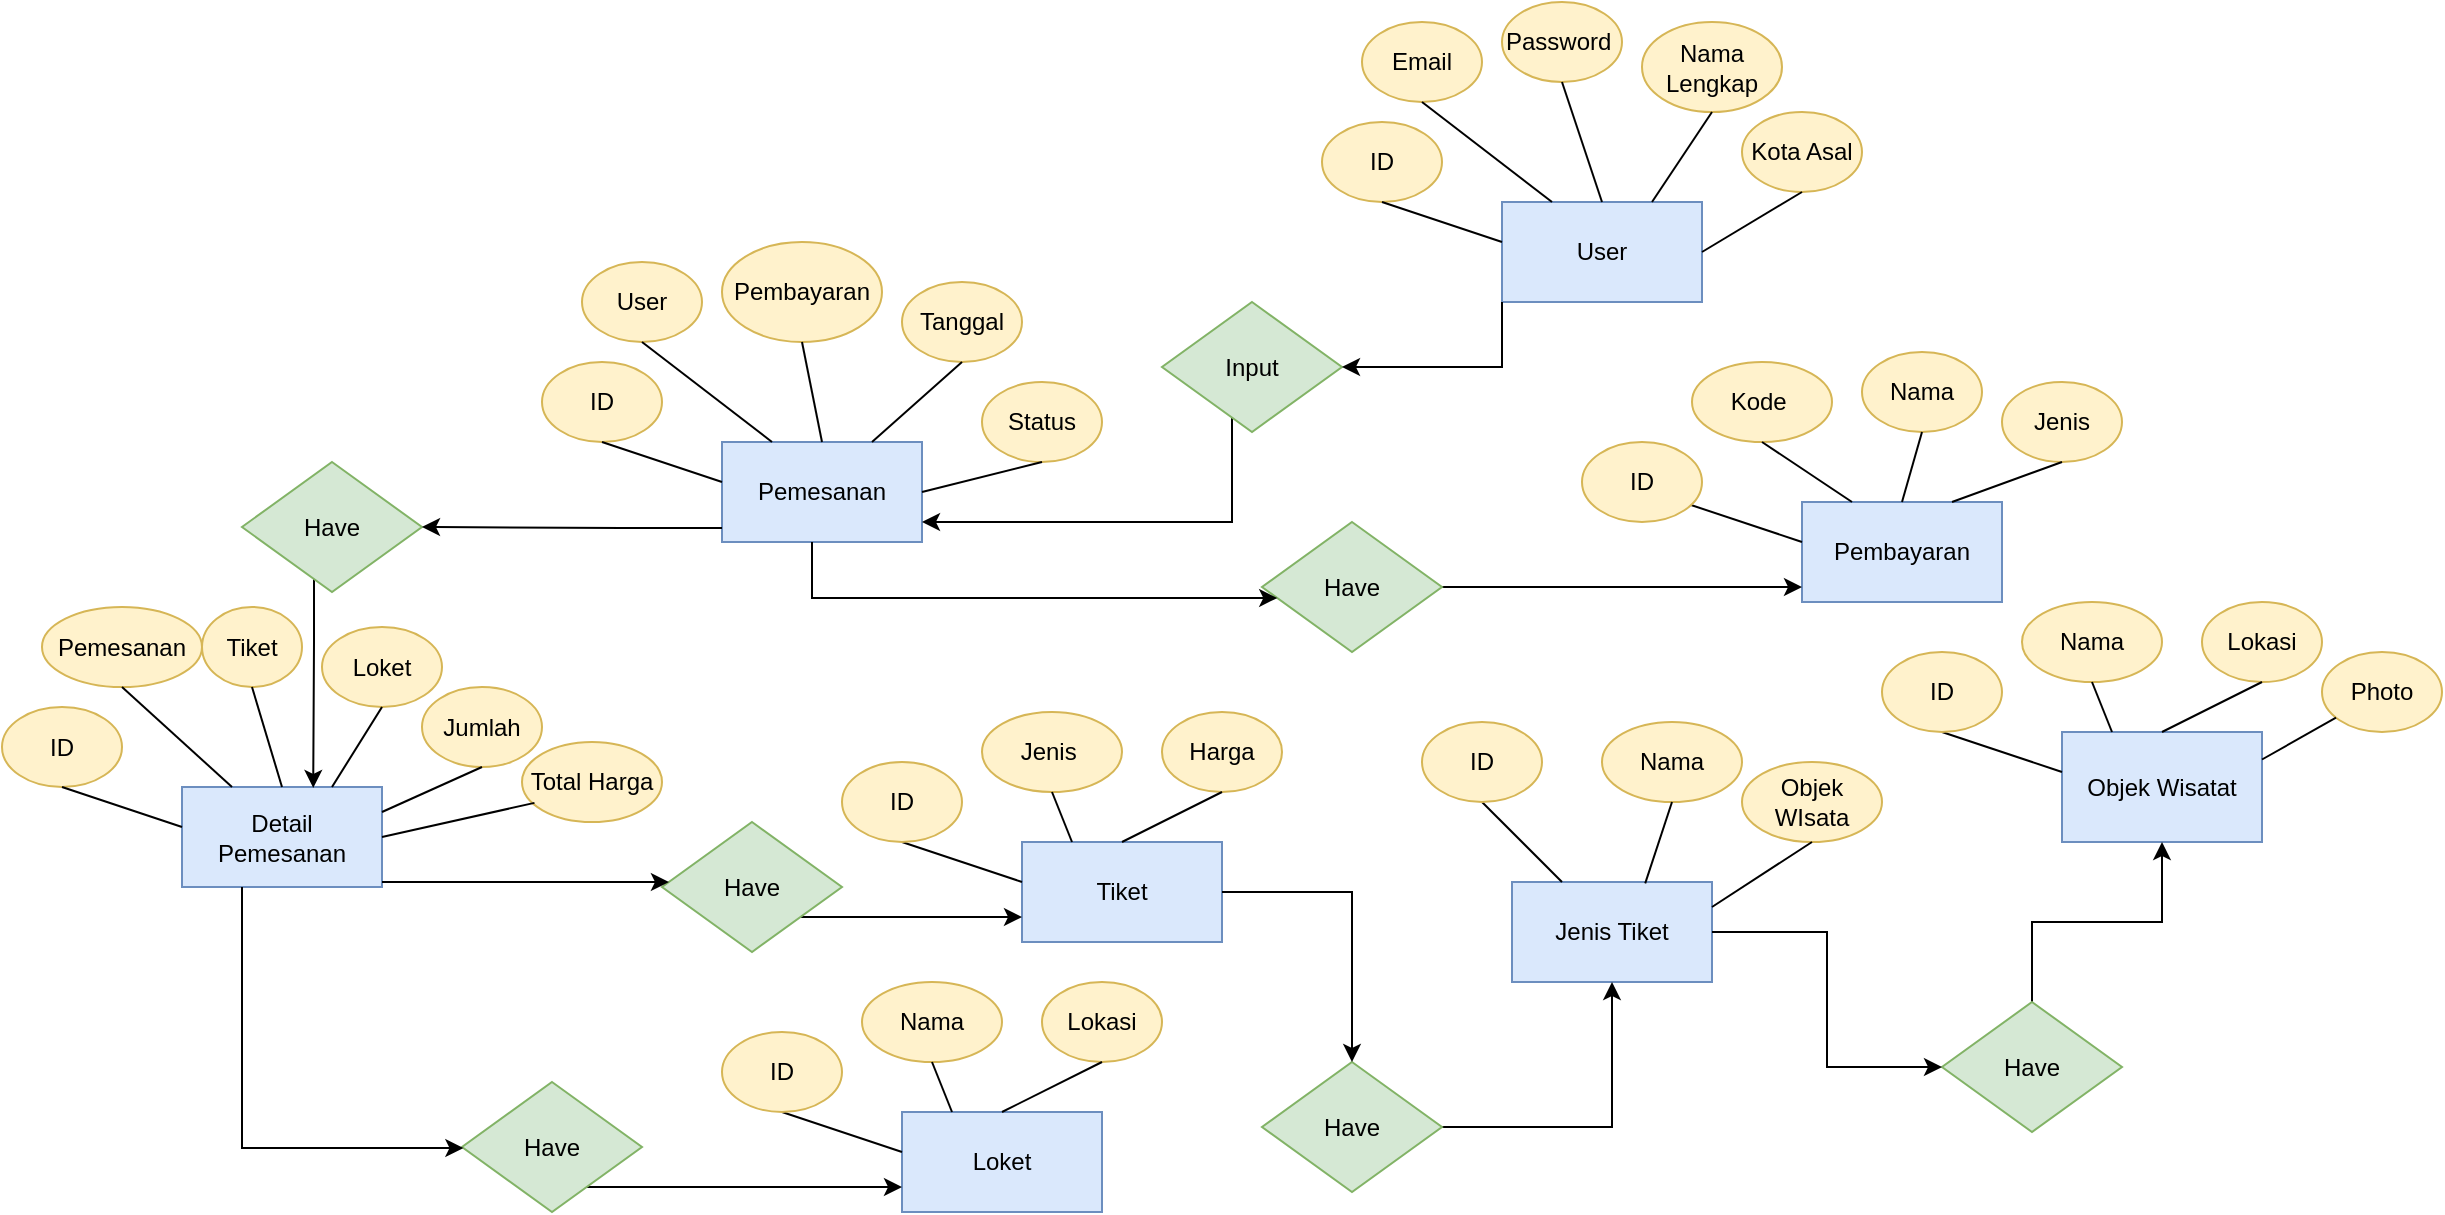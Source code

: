 <mxfile version="16.6.5" type="github">
  <diagram id="j8hH8sKVagVKqA5dfhY7" name="Page-1">
    <mxGraphModel dx="2022" dy="676" grid="1" gridSize="10" guides="1" tooltips="1" connect="1" arrows="1" fold="1" page="1" pageScale="1" pageWidth="850" pageHeight="1100" math="0" shadow="0">
      <root>
        <mxCell id="0" />
        <mxCell id="1" parent="0" />
        <mxCell id="W3wjdCMDfVjSHLRFUQLs-86" value="" style="group" vertex="1" connectable="0" parent="1">
          <mxGeometry x="500" y="130" width="270" height="150" as="geometry" />
        </mxCell>
        <mxCell id="W3wjdCMDfVjSHLRFUQLs-15" value="Email" style="ellipse;whiteSpace=wrap;html=1;fillColor=#fff2cc;strokeColor=#d6b656;" vertex="1" parent="W3wjdCMDfVjSHLRFUQLs-86">
          <mxGeometry x="20" y="10" width="60" height="40" as="geometry" />
        </mxCell>
        <mxCell id="W3wjdCMDfVjSHLRFUQLs-16" value="User" style="rounded=0;whiteSpace=wrap;html=1;fillColor=#dae8fc;strokeColor=#6c8ebf;" vertex="1" parent="W3wjdCMDfVjSHLRFUQLs-86">
          <mxGeometry x="90" y="100" width="100" height="50" as="geometry" />
        </mxCell>
        <mxCell id="W3wjdCMDfVjSHLRFUQLs-17" value="" style="endArrow=none;html=1;rounded=0;exitX=0.25;exitY=0;exitDx=0;exitDy=0;entryX=0.5;entryY=1;entryDx=0;entryDy=0;" edge="1" source="W3wjdCMDfVjSHLRFUQLs-16" target="W3wjdCMDfVjSHLRFUQLs-15" parent="W3wjdCMDfVjSHLRFUQLs-86">
          <mxGeometry relative="1" as="geometry">
            <mxPoint x="220" y="170" as="sourcePoint" />
            <mxPoint x="380" y="170" as="targetPoint" />
          </mxGeometry>
        </mxCell>
        <mxCell id="W3wjdCMDfVjSHLRFUQLs-18" value="Password&amp;nbsp;" style="ellipse;whiteSpace=wrap;html=1;fillColor=#fff2cc;strokeColor=#d6b656;" vertex="1" parent="W3wjdCMDfVjSHLRFUQLs-86">
          <mxGeometry x="90" width="60" height="40" as="geometry" />
        </mxCell>
        <mxCell id="W3wjdCMDfVjSHLRFUQLs-19" value="" style="endArrow=none;html=1;rounded=0;exitX=0.5;exitY=0;exitDx=0;exitDy=0;entryX=0.5;entryY=1;entryDx=0;entryDy=0;" edge="1" source="W3wjdCMDfVjSHLRFUQLs-16" target="W3wjdCMDfVjSHLRFUQLs-18" parent="W3wjdCMDfVjSHLRFUQLs-86">
          <mxGeometry relative="1" as="geometry">
            <mxPoint x="125" y="110" as="sourcePoint" />
            <mxPoint x="390" y="180" as="targetPoint" />
          </mxGeometry>
        </mxCell>
        <mxCell id="W3wjdCMDfVjSHLRFUQLs-20" value="Kota Asal" style="ellipse;whiteSpace=wrap;html=1;fillColor=#fff2cc;strokeColor=#d6b656;" vertex="1" parent="W3wjdCMDfVjSHLRFUQLs-86">
          <mxGeometry x="210" y="55" width="60" height="40" as="geometry" />
        </mxCell>
        <mxCell id="W3wjdCMDfVjSHLRFUQLs-21" value="" style="endArrow=none;html=1;rounded=0;exitX=1;exitY=0.5;exitDx=0;exitDy=0;entryX=0.5;entryY=1;entryDx=0;entryDy=0;" edge="1" source="W3wjdCMDfVjSHLRFUQLs-16" target="W3wjdCMDfVjSHLRFUQLs-20" parent="W3wjdCMDfVjSHLRFUQLs-86">
          <mxGeometry relative="1" as="geometry">
            <mxPoint x="145" y="130" as="sourcePoint" />
            <mxPoint x="410" y="200" as="targetPoint" />
          </mxGeometry>
        </mxCell>
        <mxCell id="W3wjdCMDfVjSHLRFUQLs-22" value="ID" style="ellipse;whiteSpace=wrap;html=1;fillColor=#fff2cc;strokeColor=#d6b656;" vertex="1" parent="W3wjdCMDfVjSHLRFUQLs-86">
          <mxGeometry y="60" width="60" height="40" as="geometry" />
        </mxCell>
        <mxCell id="W3wjdCMDfVjSHLRFUQLs-23" value="" style="endArrow=none;html=1;rounded=0;entryX=0.5;entryY=1;entryDx=0;entryDy=0;" edge="1" target="W3wjdCMDfVjSHLRFUQLs-22" parent="W3wjdCMDfVjSHLRFUQLs-86">
          <mxGeometry relative="1" as="geometry">
            <mxPoint x="90" y="120" as="sourcePoint" />
            <mxPoint x="420" y="210" as="targetPoint" />
          </mxGeometry>
        </mxCell>
        <mxCell id="W3wjdCMDfVjSHLRFUQLs-24" value="Nama Lengkap" style="ellipse;whiteSpace=wrap;html=1;fillColor=#fff2cc;strokeColor=#d6b656;" vertex="1" parent="W3wjdCMDfVjSHLRFUQLs-86">
          <mxGeometry x="160" y="10" width="70" height="45" as="geometry" />
        </mxCell>
        <mxCell id="W3wjdCMDfVjSHLRFUQLs-25" value="" style="endArrow=none;html=1;rounded=0;exitX=0.75;exitY=0;exitDx=0;exitDy=0;entryX=0.5;entryY=1;entryDx=0;entryDy=0;startArrow=none;" edge="1" source="W3wjdCMDfVjSHLRFUQLs-16" target="W3wjdCMDfVjSHLRFUQLs-24" parent="W3wjdCMDfVjSHLRFUQLs-86">
          <mxGeometry relative="1" as="geometry">
            <mxPoint x="166.584" y="42.111" as="sourcePoint" />
            <mxPoint x="460" y="150" as="targetPoint" />
          </mxGeometry>
        </mxCell>
        <mxCell id="W3wjdCMDfVjSHLRFUQLs-87" value="" style="group" vertex="1" connectable="0" parent="1">
          <mxGeometry x="630" y="305" width="270" height="125" as="geometry" />
        </mxCell>
        <mxCell id="W3wjdCMDfVjSHLRFUQLs-40" value="Kode&amp;nbsp;" style="ellipse;whiteSpace=wrap;html=1;fillColor=#fff2cc;strokeColor=#d6b656;" vertex="1" parent="W3wjdCMDfVjSHLRFUQLs-87">
          <mxGeometry x="55" y="5" width="70" height="40" as="geometry" />
        </mxCell>
        <mxCell id="W3wjdCMDfVjSHLRFUQLs-41" value="Pembayaran" style="rounded=0;whiteSpace=wrap;html=1;fillColor=#dae8fc;strokeColor=#6c8ebf;" vertex="1" parent="W3wjdCMDfVjSHLRFUQLs-87">
          <mxGeometry x="110" y="75" width="100" height="50" as="geometry" />
        </mxCell>
        <mxCell id="W3wjdCMDfVjSHLRFUQLs-42" value="" style="endArrow=none;html=1;rounded=0;exitX=0.25;exitY=0;exitDx=0;exitDy=0;entryX=0.5;entryY=1;entryDx=0;entryDy=0;" edge="1" parent="W3wjdCMDfVjSHLRFUQLs-87" source="W3wjdCMDfVjSHLRFUQLs-41" target="W3wjdCMDfVjSHLRFUQLs-40">
          <mxGeometry relative="1" as="geometry">
            <mxPoint x="240" y="145" as="sourcePoint" />
            <mxPoint x="400" y="145" as="targetPoint" />
          </mxGeometry>
        </mxCell>
        <mxCell id="W3wjdCMDfVjSHLRFUQLs-43" value="Nama" style="ellipse;whiteSpace=wrap;html=1;fillColor=#fff2cc;strokeColor=#d6b656;" vertex="1" parent="W3wjdCMDfVjSHLRFUQLs-87">
          <mxGeometry x="140" width="60" height="40" as="geometry" />
        </mxCell>
        <mxCell id="W3wjdCMDfVjSHLRFUQLs-44" value="" style="endArrow=none;html=1;rounded=0;exitX=0.5;exitY=0;exitDx=0;exitDy=0;entryX=0.5;entryY=1;entryDx=0;entryDy=0;" edge="1" parent="W3wjdCMDfVjSHLRFUQLs-87" source="W3wjdCMDfVjSHLRFUQLs-41" target="W3wjdCMDfVjSHLRFUQLs-43">
          <mxGeometry relative="1" as="geometry">
            <mxPoint x="145" y="85" as="sourcePoint" />
            <mxPoint x="410" y="155" as="targetPoint" />
          </mxGeometry>
        </mxCell>
        <mxCell id="W3wjdCMDfVjSHLRFUQLs-47" value="" style="endArrow=none;html=1;rounded=0;entryX=0.5;entryY=1;entryDx=0;entryDy=0;" edge="1" parent="W3wjdCMDfVjSHLRFUQLs-87">
          <mxGeometry relative="1" as="geometry">
            <mxPoint x="110" y="95" as="sourcePoint" />
            <mxPoint x="50" y="75" as="targetPoint" />
          </mxGeometry>
        </mxCell>
        <mxCell id="W3wjdCMDfVjSHLRFUQLs-48" value="Jenis" style="ellipse;whiteSpace=wrap;html=1;fillColor=#fff2cc;strokeColor=#d6b656;" vertex="1" parent="W3wjdCMDfVjSHLRFUQLs-87">
          <mxGeometry x="210" y="15" width="60" height="40" as="geometry" />
        </mxCell>
        <mxCell id="W3wjdCMDfVjSHLRFUQLs-49" value="" style="endArrow=none;html=1;rounded=0;exitX=0.75;exitY=0;exitDx=0;exitDy=0;entryX=0.5;entryY=1;entryDx=0;entryDy=0;startArrow=none;" edge="1" parent="W3wjdCMDfVjSHLRFUQLs-87" source="W3wjdCMDfVjSHLRFUQLs-41" target="W3wjdCMDfVjSHLRFUQLs-48">
          <mxGeometry relative="1" as="geometry">
            <mxPoint x="186.584" y="17.111" as="sourcePoint" />
            <mxPoint x="480" y="125" as="targetPoint" />
          </mxGeometry>
        </mxCell>
        <mxCell id="W3wjdCMDfVjSHLRFUQLs-50" value="ID" style="ellipse;whiteSpace=wrap;html=1;fillColor=#fff2cc;strokeColor=#d6b656;" vertex="1" parent="W3wjdCMDfVjSHLRFUQLs-87">
          <mxGeometry y="45" width="60" height="40" as="geometry" />
        </mxCell>
        <mxCell id="W3wjdCMDfVjSHLRFUQLs-88" value="" style="group" vertex="1" connectable="0" parent="1">
          <mxGeometry x="260" y="485" width="220" height="115" as="geometry" />
        </mxCell>
        <mxCell id="W3wjdCMDfVjSHLRFUQLs-51" value="Jenis&amp;nbsp;" style="ellipse;whiteSpace=wrap;html=1;fillColor=#fff2cc;strokeColor=#d6b656;" vertex="1" parent="W3wjdCMDfVjSHLRFUQLs-88">
          <mxGeometry x="70" width="70" height="40" as="geometry" />
        </mxCell>
        <mxCell id="W3wjdCMDfVjSHLRFUQLs-52" value="Tiket" style="rounded=0;whiteSpace=wrap;html=1;fillColor=#dae8fc;strokeColor=#6c8ebf;" vertex="1" parent="W3wjdCMDfVjSHLRFUQLs-88">
          <mxGeometry x="90" y="65" width="100" height="50" as="geometry" />
        </mxCell>
        <mxCell id="W3wjdCMDfVjSHLRFUQLs-53" value="" style="endArrow=none;html=1;rounded=0;exitX=0.25;exitY=0;exitDx=0;exitDy=0;entryX=0.5;entryY=1;entryDx=0;entryDy=0;" edge="1" parent="W3wjdCMDfVjSHLRFUQLs-88" source="W3wjdCMDfVjSHLRFUQLs-52" target="W3wjdCMDfVjSHLRFUQLs-51">
          <mxGeometry relative="1" as="geometry">
            <mxPoint x="220" y="135" as="sourcePoint" />
            <mxPoint x="380" y="135" as="targetPoint" />
          </mxGeometry>
        </mxCell>
        <mxCell id="W3wjdCMDfVjSHLRFUQLs-54" value="Harga" style="ellipse;whiteSpace=wrap;html=1;fillColor=#fff2cc;strokeColor=#d6b656;" vertex="1" parent="W3wjdCMDfVjSHLRFUQLs-88">
          <mxGeometry x="160" width="60" height="40" as="geometry" />
        </mxCell>
        <mxCell id="W3wjdCMDfVjSHLRFUQLs-55" value="" style="endArrow=none;html=1;rounded=0;exitX=0.5;exitY=0;exitDx=0;exitDy=0;entryX=0.5;entryY=1;entryDx=0;entryDy=0;" edge="1" parent="W3wjdCMDfVjSHLRFUQLs-88" source="W3wjdCMDfVjSHLRFUQLs-52" target="W3wjdCMDfVjSHLRFUQLs-54">
          <mxGeometry relative="1" as="geometry">
            <mxPoint x="125" y="75" as="sourcePoint" />
            <mxPoint x="390" y="145" as="targetPoint" />
          </mxGeometry>
        </mxCell>
        <mxCell id="W3wjdCMDfVjSHLRFUQLs-56" value="" style="endArrow=none;html=1;rounded=0;entryX=0.5;entryY=1;entryDx=0;entryDy=0;" edge="1" parent="W3wjdCMDfVjSHLRFUQLs-88">
          <mxGeometry relative="1" as="geometry">
            <mxPoint x="90" y="85" as="sourcePoint" />
            <mxPoint x="30" y="65" as="targetPoint" />
          </mxGeometry>
        </mxCell>
        <mxCell id="W3wjdCMDfVjSHLRFUQLs-59" value="ID" style="ellipse;whiteSpace=wrap;html=1;fillColor=#fff2cc;strokeColor=#d6b656;" vertex="1" parent="W3wjdCMDfVjSHLRFUQLs-88">
          <mxGeometry y="25" width="60" height="40" as="geometry" />
        </mxCell>
        <mxCell id="W3wjdCMDfVjSHLRFUQLs-91" value="" style="group" vertex="1" connectable="0" parent="1">
          <mxGeometry x="200" y="620" width="220" height="115" as="geometry" />
        </mxCell>
        <mxCell id="W3wjdCMDfVjSHLRFUQLs-68" value="Nama" style="ellipse;whiteSpace=wrap;html=1;fillColor=#fff2cc;strokeColor=#d6b656;" vertex="1" parent="W3wjdCMDfVjSHLRFUQLs-91">
          <mxGeometry x="70" width="70" height="40" as="geometry" />
        </mxCell>
        <mxCell id="W3wjdCMDfVjSHLRFUQLs-69" value="Loket" style="rounded=0;whiteSpace=wrap;html=1;fillColor=#dae8fc;strokeColor=#6c8ebf;" vertex="1" parent="W3wjdCMDfVjSHLRFUQLs-91">
          <mxGeometry x="90" y="65" width="100" height="50" as="geometry" />
        </mxCell>
        <mxCell id="W3wjdCMDfVjSHLRFUQLs-70" value="" style="endArrow=none;html=1;rounded=0;exitX=0.25;exitY=0;exitDx=0;exitDy=0;entryX=0.5;entryY=1;entryDx=0;entryDy=0;" edge="1" parent="W3wjdCMDfVjSHLRFUQLs-91" source="W3wjdCMDfVjSHLRFUQLs-69" target="W3wjdCMDfVjSHLRFUQLs-68">
          <mxGeometry relative="1" as="geometry">
            <mxPoint x="220" y="135" as="sourcePoint" />
            <mxPoint x="380" y="135" as="targetPoint" />
          </mxGeometry>
        </mxCell>
        <mxCell id="W3wjdCMDfVjSHLRFUQLs-71" value="Lokasi" style="ellipse;whiteSpace=wrap;html=1;fillColor=#fff2cc;strokeColor=#d6b656;" vertex="1" parent="W3wjdCMDfVjSHLRFUQLs-91">
          <mxGeometry x="160" width="60" height="40" as="geometry" />
        </mxCell>
        <mxCell id="W3wjdCMDfVjSHLRFUQLs-72" value="" style="endArrow=none;html=1;rounded=0;exitX=0.5;exitY=0;exitDx=0;exitDy=0;entryX=0.5;entryY=1;entryDx=0;entryDy=0;" edge="1" parent="W3wjdCMDfVjSHLRFUQLs-91" source="W3wjdCMDfVjSHLRFUQLs-69" target="W3wjdCMDfVjSHLRFUQLs-71">
          <mxGeometry relative="1" as="geometry">
            <mxPoint x="125" y="75" as="sourcePoint" />
            <mxPoint x="390" y="145" as="targetPoint" />
          </mxGeometry>
        </mxCell>
        <mxCell id="W3wjdCMDfVjSHLRFUQLs-73" value="" style="endArrow=none;html=1;rounded=0;entryX=0.5;entryY=1;entryDx=0;entryDy=0;" edge="1" parent="W3wjdCMDfVjSHLRFUQLs-91">
          <mxGeometry relative="1" as="geometry">
            <mxPoint x="90" y="85" as="sourcePoint" />
            <mxPoint x="30" y="65" as="targetPoint" />
          </mxGeometry>
        </mxCell>
        <mxCell id="W3wjdCMDfVjSHLRFUQLs-74" value="ID" style="ellipse;whiteSpace=wrap;html=1;fillColor=#fff2cc;strokeColor=#d6b656;" vertex="1" parent="W3wjdCMDfVjSHLRFUQLs-91">
          <mxGeometry y="25" width="60" height="40" as="geometry" />
        </mxCell>
        <mxCell id="W3wjdCMDfVjSHLRFUQLs-92" value="" style="group" vertex="1" connectable="0" parent="1">
          <mxGeometry x="110" y="250" width="280" height="150" as="geometry" />
        </mxCell>
        <mxCell id="W3wjdCMDfVjSHLRFUQLs-1" value="User" style="ellipse;whiteSpace=wrap;html=1;fillColor=#fff2cc;strokeColor=#d6b656;" vertex="1" parent="W3wjdCMDfVjSHLRFUQLs-92">
          <mxGeometry x="20" y="10" width="60" height="40" as="geometry" />
        </mxCell>
        <mxCell id="W3wjdCMDfVjSHLRFUQLs-2" value="Pemesanan" style="rounded=0;whiteSpace=wrap;html=1;fillColor=#dae8fc;strokeColor=#6c8ebf;" vertex="1" parent="W3wjdCMDfVjSHLRFUQLs-92">
          <mxGeometry x="90" y="100" width="100" height="50" as="geometry" />
        </mxCell>
        <mxCell id="W3wjdCMDfVjSHLRFUQLs-3" value="" style="endArrow=none;html=1;rounded=0;exitX=0.25;exitY=0;exitDx=0;exitDy=0;entryX=0.5;entryY=1;entryDx=0;entryDy=0;" edge="1" parent="W3wjdCMDfVjSHLRFUQLs-92" source="W3wjdCMDfVjSHLRFUQLs-2" target="W3wjdCMDfVjSHLRFUQLs-1">
          <mxGeometry relative="1" as="geometry">
            <mxPoint x="220" y="170" as="sourcePoint" />
            <mxPoint x="380" y="170" as="targetPoint" />
          </mxGeometry>
        </mxCell>
        <mxCell id="W3wjdCMDfVjSHLRFUQLs-4" value="Pembayaran" style="ellipse;whiteSpace=wrap;html=1;fillColor=#fff2cc;strokeColor=#d6b656;" vertex="1" parent="W3wjdCMDfVjSHLRFUQLs-92">
          <mxGeometry x="90" width="80" height="50" as="geometry" />
        </mxCell>
        <mxCell id="W3wjdCMDfVjSHLRFUQLs-5" value="" style="endArrow=none;html=1;rounded=0;exitX=0.5;exitY=0;exitDx=0;exitDy=0;entryX=0.5;entryY=1;entryDx=0;entryDy=0;" edge="1" parent="W3wjdCMDfVjSHLRFUQLs-92" target="W3wjdCMDfVjSHLRFUQLs-4" source="W3wjdCMDfVjSHLRFUQLs-2">
          <mxGeometry relative="1" as="geometry">
            <mxPoint x="125" y="110" as="sourcePoint" />
            <mxPoint x="390" y="180" as="targetPoint" />
          </mxGeometry>
        </mxCell>
        <mxCell id="W3wjdCMDfVjSHLRFUQLs-8" value="Status" style="ellipse;whiteSpace=wrap;html=1;fillColor=#fff2cc;strokeColor=#d6b656;" vertex="1" parent="W3wjdCMDfVjSHLRFUQLs-92">
          <mxGeometry x="220" y="70" width="60" height="40" as="geometry" />
        </mxCell>
        <mxCell id="W3wjdCMDfVjSHLRFUQLs-9" value="" style="endArrow=none;html=1;rounded=0;exitX=1;exitY=0.5;exitDx=0;exitDy=0;entryX=0.5;entryY=1;entryDx=0;entryDy=0;" edge="1" parent="W3wjdCMDfVjSHLRFUQLs-92" target="W3wjdCMDfVjSHLRFUQLs-8" source="W3wjdCMDfVjSHLRFUQLs-2">
          <mxGeometry relative="1" as="geometry">
            <mxPoint x="145" y="130" as="sourcePoint" />
            <mxPoint x="410" y="200" as="targetPoint" />
          </mxGeometry>
        </mxCell>
        <mxCell id="W3wjdCMDfVjSHLRFUQLs-10" value="ID" style="ellipse;whiteSpace=wrap;html=1;fillColor=#fff2cc;strokeColor=#d6b656;" vertex="1" parent="W3wjdCMDfVjSHLRFUQLs-92">
          <mxGeometry y="60" width="60" height="40" as="geometry" />
        </mxCell>
        <mxCell id="W3wjdCMDfVjSHLRFUQLs-11" value="" style="endArrow=none;html=1;rounded=0;entryX=0.5;entryY=1;entryDx=0;entryDy=0;" edge="1" parent="W3wjdCMDfVjSHLRFUQLs-92" target="W3wjdCMDfVjSHLRFUQLs-10">
          <mxGeometry relative="1" as="geometry">
            <mxPoint x="90" y="120" as="sourcePoint" />
            <mxPoint x="420" y="210" as="targetPoint" />
          </mxGeometry>
        </mxCell>
        <mxCell id="W3wjdCMDfVjSHLRFUQLs-12" value="Tanggal" style="ellipse;whiteSpace=wrap;html=1;fillColor=#fff2cc;strokeColor=#d6b656;" vertex="1" parent="W3wjdCMDfVjSHLRFUQLs-92">
          <mxGeometry x="180" y="20" width="60" height="40" as="geometry" />
        </mxCell>
        <mxCell id="W3wjdCMDfVjSHLRFUQLs-13" value="" style="endArrow=none;html=1;rounded=0;exitX=0.75;exitY=0;exitDx=0;exitDy=0;entryX=0.5;entryY=1;entryDx=0;entryDy=0;startArrow=none;" edge="1" parent="W3wjdCMDfVjSHLRFUQLs-92" target="W3wjdCMDfVjSHLRFUQLs-12" source="W3wjdCMDfVjSHLRFUQLs-2">
          <mxGeometry relative="1" as="geometry">
            <mxPoint x="166.584" y="42.111" as="sourcePoint" />
            <mxPoint x="460" y="150" as="targetPoint" />
          </mxGeometry>
        </mxCell>
        <mxCell id="W3wjdCMDfVjSHLRFUQLs-93" value="" style="group" vertex="1" connectable="0" parent="1">
          <mxGeometry x="-160" y="432.5" width="340" height="140" as="geometry" />
        </mxCell>
        <mxCell id="W3wjdCMDfVjSHLRFUQLs-27" value="Pemesanan" style="ellipse;whiteSpace=wrap;html=1;fillColor=#fff2cc;strokeColor=#d6b656;" vertex="1" parent="W3wjdCMDfVjSHLRFUQLs-93">
          <mxGeometry x="20" width="80" height="40" as="geometry" />
        </mxCell>
        <mxCell id="W3wjdCMDfVjSHLRFUQLs-28" value="Detail Pemesanan" style="rounded=0;whiteSpace=wrap;html=1;fillColor=#dae8fc;strokeColor=#6c8ebf;" vertex="1" parent="W3wjdCMDfVjSHLRFUQLs-93">
          <mxGeometry x="90" y="90" width="100" height="50" as="geometry" />
        </mxCell>
        <mxCell id="W3wjdCMDfVjSHLRFUQLs-29" value="" style="endArrow=none;html=1;rounded=0;exitX=0.25;exitY=0;exitDx=0;exitDy=0;entryX=0.5;entryY=1;entryDx=0;entryDy=0;" edge="1" parent="W3wjdCMDfVjSHLRFUQLs-93" source="W3wjdCMDfVjSHLRFUQLs-28" target="W3wjdCMDfVjSHLRFUQLs-27">
          <mxGeometry relative="1" as="geometry">
            <mxPoint x="220" y="160" as="sourcePoint" />
            <mxPoint x="380" y="160" as="targetPoint" />
          </mxGeometry>
        </mxCell>
        <mxCell id="W3wjdCMDfVjSHLRFUQLs-30" value="Tiket" style="ellipse;whiteSpace=wrap;html=1;fillColor=#fff2cc;strokeColor=#d6b656;" vertex="1" parent="W3wjdCMDfVjSHLRFUQLs-93">
          <mxGeometry x="100" width="50" height="40" as="geometry" />
        </mxCell>
        <mxCell id="W3wjdCMDfVjSHLRFUQLs-31" value="" style="endArrow=none;html=1;rounded=0;exitX=0.5;exitY=0;exitDx=0;exitDy=0;entryX=0.5;entryY=1;entryDx=0;entryDy=0;" edge="1" parent="W3wjdCMDfVjSHLRFUQLs-93" source="W3wjdCMDfVjSHLRFUQLs-28" target="W3wjdCMDfVjSHLRFUQLs-30">
          <mxGeometry relative="1" as="geometry">
            <mxPoint x="125" y="100" as="sourcePoint" />
            <mxPoint x="390" y="170" as="targetPoint" />
          </mxGeometry>
        </mxCell>
        <mxCell id="W3wjdCMDfVjSHLRFUQLs-32" value="Jumlah" style="ellipse;whiteSpace=wrap;html=1;fillColor=#fff2cc;strokeColor=#d6b656;" vertex="1" parent="W3wjdCMDfVjSHLRFUQLs-93">
          <mxGeometry x="210" y="40" width="60" height="40" as="geometry" />
        </mxCell>
        <mxCell id="W3wjdCMDfVjSHLRFUQLs-33" value="" style="endArrow=none;html=1;rounded=0;exitX=1;exitY=0.25;exitDx=0;exitDy=0;entryX=0.5;entryY=1;entryDx=0;entryDy=0;" edge="1" parent="W3wjdCMDfVjSHLRFUQLs-93" source="W3wjdCMDfVjSHLRFUQLs-28" target="W3wjdCMDfVjSHLRFUQLs-32">
          <mxGeometry relative="1" as="geometry">
            <mxPoint x="145" y="120" as="sourcePoint" />
            <mxPoint x="410" y="190" as="targetPoint" />
          </mxGeometry>
        </mxCell>
        <mxCell id="W3wjdCMDfVjSHLRFUQLs-34" value="ID" style="ellipse;whiteSpace=wrap;html=1;fillColor=#fff2cc;strokeColor=#d6b656;" vertex="1" parent="W3wjdCMDfVjSHLRFUQLs-93">
          <mxGeometry y="50" width="60" height="40" as="geometry" />
        </mxCell>
        <mxCell id="W3wjdCMDfVjSHLRFUQLs-35" value="" style="endArrow=none;html=1;rounded=0;entryX=0.5;entryY=1;entryDx=0;entryDy=0;" edge="1" parent="W3wjdCMDfVjSHLRFUQLs-93" target="W3wjdCMDfVjSHLRFUQLs-34">
          <mxGeometry relative="1" as="geometry">
            <mxPoint x="90" y="110" as="sourcePoint" />
            <mxPoint x="420" y="200" as="targetPoint" />
          </mxGeometry>
        </mxCell>
        <mxCell id="W3wjdCMDfVjSHLRFUQLs-36" value="Loket" style="ellipse;whiteSpace=wrap;html=1;fillColor=#fff2cc;strokeColor=#d6b656;" vertex="1" parent="W3wjdCMDfVjSHLRFUQLs-93">
          <mxGeometry x="160" y="10" width="60" height="40" as="geometry" />
        </mxCell>
        <mxCell id="W3wjdCMDfVjSHLRFUQLs-37" value="" style="endArrow=none;html=1;rounded=0;exitX=0.75;exitY=0;exitDx=0;exitDy=0;entryX=0.5;entryY=1;entryDx=0;entryDy=0;startArrow=none;" edge="1" parent="W3wjdCMDfVjSHLRFUQLs-93" source="W3wjdCMDfVjSHLRFUQLs-28" target="W3wjdCMDfVjSHLRFUQLs-36">
          <mxGeometry relative="1" as="geometry">
            <mxPoint x="166.584" y="32.111" as="sourcePoint" />
            <mxPoint x="460" y="140" as="targetPoint" />
          </mxGeometry>
        </mxCell>
        <mxCell id="W3wjdCMDfVjSHLRFUQLs-38" value="Total Harga" style="ellipse;whiteSpace=wrap;html=1;fillColor=#fff2cc;strokeColor=#d6b656;" vertex="1" parent="W3wjdCMDfVjSHLRFUQLs-93">
          <mxGeometry x="260" y="67.5" width="70" height="40" as="geometry" />
        </mxCell>
        <mxCell id="W3wjdCMDfVjSHLRFUQLs-39" value="" style="endArrow=none;html=1;rounded=0;entryX=0.089;entryY=0.761;entryDx=0;entryDy=0;entryPerimeter=0;exitX=1;exitY=0.5;exitDx=0;exitDy=0;" edge="1" parent="W3wjdCMDfVjSHLRFUQLs-93" target="W3wjdCMDfVjSHLRFUQLs-38" source="W3wjdCMDfVjSHLRFUQLs-28">
          <mxGeometry relative="1" as="geometry">
            <mxPoint x="220" y="155" as="sourcePoint" />
            <mxPoint x="220" y="140" as="targetPoint" />
          </mxGeometry>
        </mxCell>
        <mxCell id="W3wjdCMDfVjSHLRFUQLs-90" value="" style="group" vertex="1" connectable="0" parent="1">
          <mxGeometry x="550" y="490" width="240" height="130" as="geometry" />
        </mxCell>
        <mxCell id="W3wjdCMDfVjSHLRFUQLs-62" value="Nama" style="ellipse;whiteSpace=wrap;html=1;fillColor=#fff2cc;strokeColor=#d6b656;" vertex="1" parent="W3wjdCMDfVjSHLRFUQLs-90">
          <mxGeometry x="90" width="70" height="40" as="geometry" />
        </mxCell>
        <mxCell id="W3wjdCMDfVjSHLRFUQLs-63" value="Jenis Tiket" style="rounded=0;whiteSpace=wrap;html=1;fillColor=#dae8fc;strokeColor=#6c8ebf;" vertex="1" parent="W3wjdCMDfVjSHLRFUQLs-90">
          <mxGeometry x="45" y="80" width="100" height="50" as="geometry" />
        </mxCell>
        <mxCell id="W3wjdCMDfVjSHLRFUQLs-64" value="" style="endArrow=none;html=1;rounded=0;exitX=0.666;exitY=0.014;exitDx=0;exitDy=0;entryX=0.5;entryY=1;entryDx=0;entryDy=0;exitPerimeter=0;" edge="1" parent="W3wjdCMDfVjSHLRFUQLs-90" source="W3wjdCMDfVjSHLRFUQLs-63" target="W3wjdCMDfVjSHLRFUQLs-62">
          <mxGeometry relative="1" as="geometry">
            <mxPoint x="150" y="125" as="sourcePoint" />
            <mxPoint x="310" y="125" as="targetPoint" />
          </mxGeometry>
        </mxCell>
        <mxCell id="W3wjdCMDfVjSHLRFUQLs-66" value="" style="endArrow=none;html=1;rounded=0;entryX=0.5;entryY=1;entryDx=0;entryDy=0;entryPerimeter=0;exitX=0.25;exitY=0;exitDx=0;exitDy=0;" edge="1" parent="W3wjdCMDfVjSHLRFUQLs-90" source="W3wjdCMDfVjSHLRFUQLs-63" target="W3wjdCMDfVjSHLRFUQLs-67">
          <mxGeometry relative="1" as="geometry">
            <mxPoint x="60" y="75" as="sourcePoint" />
            <mxPoint x="20" y="55" as="targetPoint" />
          </mxGeometry>
        </mxCell>
        <mxCell id="W3wjdCMDfVjSHLRFUQLs-67" value="ID" style="ellipse;whiteSpace=wrap;html=1;fillColor=#fff2cc;strokeColor=#d6b656;" vertex="1" parent="W3wjdCMDfVjSHLRFUQLs-90">
          <mxGeometry width="60" height="40" as="geometry" />
        </mxCell>
        <mxCell id="W3wjdCMDfVjSHLRFUQLs-84" value="Objek WIsata" style="ellipse;whiteSpace=wrap;html=1;fillColor=#fff2cc;strokeColor=#d6b656;" vertex="1" parent="W3wjdCMDfVjSHLRFUQLs-90">
          <mxGeometry x="160" y="20" width="70" height="40" as="geometry" />
        </mxCell>
        <mxCell id="W3wjdCMDfVjSHLRFUQLs-85" value="" style="endArrow=none;html=1;rounded=0;entryX=0.5;entryY=1;entryDx=0;entryDy=0;exitX=1;exitY=0.25;exitDx=0;exitDy=0;" edge="1" parent="W3wjdCMDfVjSHLRFUQLs-90" target="W3wjdCMDfVjSHLRFUQLs-84" source="W3wjdCMDfVjSHLRFUQLs-63">
          <mxGeometry relative="1" as="geometry">
            <mxPoint x="150" y="110" as="sourcePoint" />
            <mxPoint x="390" y="160" as="targetPoint" />
          </mxGeometry>
        </mxCell>
        <mxCell id="W3wjdCMDfVjSHLRFUQLs-97" value="" style="group" vertex="1" connectable="0" parent="1">
          <mxGeometry x="780" y="430" width="280" height="120" as="geometry" />
        </mxCell>
        <mxCell id="W3wjdCMDfVjSHLRFUQLs-75" value="Nama" style="ellipse;whiteSpace=wrap;html=1;fillColor=#fff2cc;strokeColor=#d6b656;" vertex="1" parent="W3wjdCMDfVjSHLRFUQLs-97">
          <mxGeometry x="70" width="70" height="40" as="geometry" />
        </mxCell>
        <mxCell id="W3wjdCMDfVjSHLRFUQLs-76" value="Objek Wisatat" style="rounded=0;whiteSpace=wrap;html=1;fillColor=#dae8fc;strokeColor=#6c8ebf;" vertex="1" parent="W3wjdCMDfVjSHLRFUQLs-97">
          <mxGeometry x="90" y="65" width="100" height="55" as="geometry" />
        </mxCell>
        <mxCell id="W3wjdCMDfVjSHLRFUQLs-77" value="" style="endArrow=none;html=1;rounded=0;exitX=0.25;exitY=0;exitDx=0;exitDy=0;entryX=0.5;entryY=1;entryDx=0;entryDy=0;" edge="1" parent="W3wjdCMDfVjSHLRFUQLs-97" source="W3wjdCMDfVjSHLRFUQLs-76" target="W3wjdCMDfVjSHLRFUQLs-75">
          <mxGeometry relative="1" as="geometry">
            <mxPoint x="220" y="135" as="sourcePoint" />
            <mxPoint x="380" y="135" as="targetPoint" />
          </mxGeometry>
        </mxCell>
        <mxCell id="W3wjdCMDfVjSHLRFUQLs-78" value="Lokasi" style="ellipse;whiteSpace=wrap;html=1;fillColor=#fff2cc;strokeColor=#d6b656;" vertex="1" parent="W3wjdCMDfVjSHLRFUQLs-97">
          <mxGeometry x="160" width="60" height="40" as="geometry" />
        </mxCell>
        <mxCell id="W3wjdCMDfVjSHLRFUQLs-79" value="" style="endArrow=none;html=1;rounded=0;exitX=0.5;exitY=0;exitDx=0;exitDy=0;entryX=0.5;entryY=1;entryDx=0;entryDy=0;" edge="1" parent="W3wjdCMDfVjSHLRFUQLs-97" source="W3wjdCMDfVjSHLRFUQLs-76" target="W3wjdCMDfVjSHLRFUQLs-78">
          <mxGeometry relative="1" as="geometry">
            <mxPoint x="125" y="75" as="sourcePoint" />
            <mxPoint x="390" y="145" as="targetPoint" />
          </mxGeometry>
        </mxCell>
        <mxCell id="W3wjdCMDfVjSHLRFUQLs-80" value="" style="endArrow=none;html=1;rounded=0;entryX=0.5;entryY=1;entryDx=0;entryDy=0;" edge="1" parent="W3wjdCMDfVjSHLRFUQLs-97">
          <mxGeometry relative="1" as="geometry">
            <mxPoint x="90" y="85" as="sourcePoint" />
            <mxPoint x="30" y="65" as="targetPoint" />
          </mxGeometry>
        </mxCell>
        <mxCell id="W3wjdCMDfVjSHLRFUQLs-81" value="ID" style="ellipse;whiteSpace=wrap;html=1;fillColor=#fff2cc;strokeColor=#d6b656;" vertex="1" parent="W3wjdCMDfVjSHLRFUQLs-97">
          <mxGeometry y="25" width="60" height="40" as="geometry" />
        </mxCell>
        <mxCell id="W3wjdCMDfVjSHLRFUQLs-82" value="Photo" style="ellipse;whiteSpace=wrap;html=1;fillColor=#fff2cc;strokeColor=#d6b656;" vertex="1" parent="W3wjdCMDfVjSHLRFUQLs-97">
          <mxGeometry x="220" y="25" width="60" height="40" as="geometry" />
        </mxCell>
        <mxCell id="W3wjdCMDfVjSHLRFUQLs-83" value="" style="endArrow=none;html=1;rounded=0;exitX=1;exitY=0.25;exitDx=0;exitDy=0;" edge="1" parent="W3wjdCMDfVjSHLRFUQLs-97" target="W3wjdCMDfVjSHLRFUQLs-82" source="W3wjdCMDfVjSHLRFUQLs-76">
          <mxGeometry relative="1" as="geometry">
            <mxPoint x="190" y="105" as="sourcePoint" />
            <mxPoint x="440" y="185" as="targetPoint" />
          </mxGeometry>
        </mxCell>
        <mxCell id="W3wjdCMDfVjSHLRFUQLs-105" style="edgeStyle=orthogonalEdgeStyle;rounded=0;orthogonalLoop=1;jettySize=auto;html=1;" edge="1" parent="1" source="W3wjdCMDfVjSHLRFUQLs-98" target="W3wjdCMDfVjSHLRFUQLs-2">
          <mxGeometry relative="1" as="geometry">
            <mxPoint x="420" y="390" as="targetPoint" />
            <Array as="points">
              <mxPoint x="455" y="390" />
            </Array>
          </mxGeometry>
        </mxCell>
        <mxCell id="W3wjdCMDfVjSHLRFUQLs-98" value="Input" style="rhombus;whiteSpace=wrap;html=1;rounded=0;fillColor=#d5e8d4;strokeColor=#82b366;" vertex="1" parent="1">
          <mxGeometry x="420" y="280" width="90" height="65" as="geometry" />
        </mxCell>
        <mxCell id="W3wjdCMDfVjSHLRFUQLs-103" style="edgeStyle=orthogonalEdgeStyle;rounded=0;orthogonalLoop=1;jettySize=auto;html=1;exitX=0;exitY=1;exitDx=0;exitDy=0;entryX=1;entryY=0.5;entryDx=0;entryDy=0;" edge="1" parent="1" source="W3wjdCMDfVjSHLRFUQLs-16" target="W3wjdCMDfVjSHLRFUQLs-98">
          <mxGeometry relative="1" as="geometry" />
        </mxCell>
        <mxCell id="W3wjdCMDfVjSHLRFUQLs-117" style="edgeStyle=orthogonalEdgeStyle;rounded=0;orthogonalLoop=1;jettySize=auto;html=1;entryX=0.656;entryY=0.009;entryDx=0;entryDy=0;entryPerimeter=0;" edge="1" parent="1" source="W3wjdCMDfVjSHLRFUQLs-109" target="W3wjdCMDfVjSHLRFUQLs-28">
          <mxGeometry relative="1" as="geometry">
            <Array as="points">
              <mxPoint x="-4" y="450" />
              <mxPoint x="-4" y="450" />
            </Array>
          </mxGeometry>
        </mxCell>
        <mxCell id="W3wjdCMDfVjSHLRFUQLs-109" value="Have" style="rhombus;whiteSpace=wrap;html=1;rounded=0;fillColor=#d5e8d4;strokeColor=#82b366;" vertex="1" parent="1">
          <mxGeometry x="-40" y="360" width="90" height="65" as="geometry" />
        </mxCell>
        <mxCell id="W3wjdCMDfVjSHLRFUQLs-138" style="edgeStyle=orthogonalEdgeStyle;rounded=0;orthogonalLoop=1;jettySize=auto;html=1;entryX=0;entryY=0.75;entryDx=0;entryDy=0;" edge="1" parent="1" source="W3wjdCMDfVjSHLRFUQLs-114" target="W3wjdCMDfVjSHLRFUQLs-52">
          <mxGeometry relative="1" as="geometry">
            <Array as="points">
              <mxPoint x="305" y="588" />
            </Array>
          </mxGeometry>
        </mxCell>
        <mxCell id="W3wjdCMDfVjSHLRFUQLs-114" value="Have" style="rhombus;whiteSpace=wrap;html=1;rounded=0;fillColor=#d5e8d4;strokeColor=#82b366;" vertex="1" parent="1">
          <mxGeometry x="170" y="540" width="90" height="65" as="geometry" />
        </mxCell>
        <mxCell id="W3wjdCMDfVjSHLRFUQLs-118" style="edgeStyle=orthogonalEdgeStyle;rounded=0;orthogonalLoop=1;jettySize=auto;html=1;entryX=1;entryY=0.5;entryDx=0;entryDy=0;" edge="1" parent="1" source="W3wjdCMDfVjSHLRFUQLs-2" target="W3wjdCMDfVjSHLRFUQLs-109">
          <mxGeometry relative="1" as="geometry">
            <Array as="points">
              <mxPoint x="150" y="393" />
              <mxPoint x="150" y="393" />
            </Array>
          </mxGeometry>
        </mxCell>
        <mxCell id="W3wjdCMDfVjSHLRFUQLs-119" style="edgeStyle=orthogonalEdgeStyle;rounded=0;orthogonalLoop=1;jettySize=auto;html=1;" edge="1" parent="1" source="W3wjdCMDfVjSHLRFUQLs-28" target="W3wjdCMDfVjSHLRFUQLs-114">
          <mxGeometry relative="1" as="geometry">
            <Array as="points">
              <mxPoint x="140" y="570" />
              <mxPoint x="140" y="570" />
            </Array>
          </mxGeometry>
        </mxCell>
        <mxCell id="W3wjdCMDfVjSHLRFUQLs-122" style="edgeStyle=orthogonalEdgeStyle;rounded=0;orthogonalLoop=1;jettySize=auto;html=1;entryX=0;entryY=0.75;entryDx=0;entryDy=0;" edge="1" parent="1" source="W3wjdCMDfVjSHLRFUQLs-120" target="W3wjdCMDfVjSHLRFUQLs-69">
          <mxGeometry relative="1" as="geometry">
            <Array as="points">
              <mxPoint x="235" y="723" />
            </Array>
          </mxGeometry>
        </mxCell>
        <mxCell id="W3wjdCMDfVjSHLRFUQLs-120" value="Have" style="rhombus;whiteSpace=wrap;html=1;rounded=0;fillColor=#d5e8d4;strokeColor=#82b366;" vertex="1" parent="1">
          <mxGeometry x="70" y="670" width="90" height="65" as="geometry" />
        </mxCell>
        <mxCell id="W3wjdCMDfVjSHLRFUQLs-121" style="edgeStyle=orthogonalEdgeStyle;rounded=0;orthogonalLoop=1;jettySize=auto;html=1;" edge="1" parent="1" source="W3wjdCMDfVjSHLRFUQLs-28" target="W3wjdCMDfVjSHLRFUQLs-120">
          <mxGeometry relative="1" as="geometry">
            <Array as="points">
              <mxPoint x="-40" y="703" />
            </Array>
          </mxGeometry>
        </mxCell>
        <mxCell id="W3wjdCMDfVjSHLRFUQLs-126" style="edgeStyle=orthogonalEdgeStyle;rounded=0;orthogonalLoop=1;jettySize=auto;html=1;" edge="1" parent="1" source="W3wjdCMDfVjSHLRFUQLs-123" target="W3wjdCMDfVjSHLRFUQLs-63">
          <mxGeometry relative="1" as="geometry" />
        </mxCell>
        <mxCell id="W3wjdCMDfVjSHLRFUQLs-123" value="Have" style="rhombus;whiteSpace=wrap;html=1;rounded=0;fillColor=#d5e8d4;strokeColor=#82b366;" vertex="1" parent="1">
          <mxGeometry x="470" y="660" width="90" height="65" as="geometry" />
        </mxCell>
        <mxCell id="W3wjdCMDfVjSHLRFUQLs-129" style="edgeStyle=orthogonalEdgeStyle;rounded=0;orthogonalLoop=1;jettySize=auto;html=1;entryX=0.5;entryY=1;entryDx=0;entryDy=0;" edge="1" parent="1" source="W3wjdCMDfVjSHLRFUQLs-127" target="W3wjdCMDfVjSHLRFUQLs-76">
          <mxGeometry relative="1" as="geometry" />
        </mxCell>
        <mxCell id="W3wjdCMDfVjSHLRFUQLs-127" value="Have" style="rhombus;whiteSpace=wrap;html=1;rounded=0;fillColor=#d5e8d4;strokeColor=#82b366;" vertex="1" parent="1">
          <mxGeometry x="810" y="630" width="90" height="65" as="geometry" />
        </mxCell>
        <mxCell id="W3wjdCMDfVjSHLRFUQLs-128" style="edgeStyle=orthogonalEdgeStyle;rounded=0;orthogonalLoop=1;jettySize=auto;html=1;entryX=0;entryY=0.5;entryDx=0;entryDy=0;" edge="1" parent="1" source="W3wjdCMDfVjSHLRFUQLs-63" target="W3wjdCMDfVjSHLRFUQLs-127">
          <mxGeometry relative="1" as="geometry" />
        </mxCell>
        <mxCell id="W3wjdCMDfVjSHLRFUQLs-130" style="edgeStyle=orthogonalEdgeStyle;rounded=0;orthogonalLoop=1;jettySize=auto;html=1;" edge="1" parent="1" source="W3wjdCMDfVjSHLRFUQLs-52" target="W3wjdCMDfVjSHLRFUQLs-123">
          <mxGeometry relative="1" as="geometry" />
        </mxCell>
        <mxCell id="W3wjdCMDfVjSHLRFUQLs-136" style="edgeStyle=orthogonalEdgeStyle;rounded=0;orthogonalLoop=1;jettySize=auto;html=1;" edge="1" parent="1" source="W3wjdCMDfVjSHLRFUQLs-133">
          <mxGeometry relative="1" as="geometry">
            <mxPoint x="740" y="422.5" as="targetPoint" />
          </mxGeometry>
        </mxCell>
        <mxCell id="W3wjdCMDfVjSHLRFUQLs-133" value="Have" style="rhombus;whiteSpace=wrap;html=1;rounded=0;fillColor=#d5e8d4;strokeColor=#82b366;" vertex="1" parent="1">
          <mxGeometry x="470" y="390" width="90" height="65" as="geometry" />
        </mxCell>
        <mxCell id="W3wjdCMDfVjSHLRFUQLs-134" style="edgeStyle=orthogonalEdgeStyle;rounded=0;orthogonalLoop=1;jettySize=auto;html=1;" edge="1" parent="1" source="W3wjdCMDfVjSHLRFUQLs-2" target="W3wjdCMDfVjSHLRFUQLs-133">
          <mxGeometry relative="1" as="geometry">
            <Array as="points">
              <mxPoint x="245" y="428" />
            </Array>
          </mxGeometry>
        </mxCell>
      </root>
    </mxGraphModel>
  </diagram>
</mxfile>
